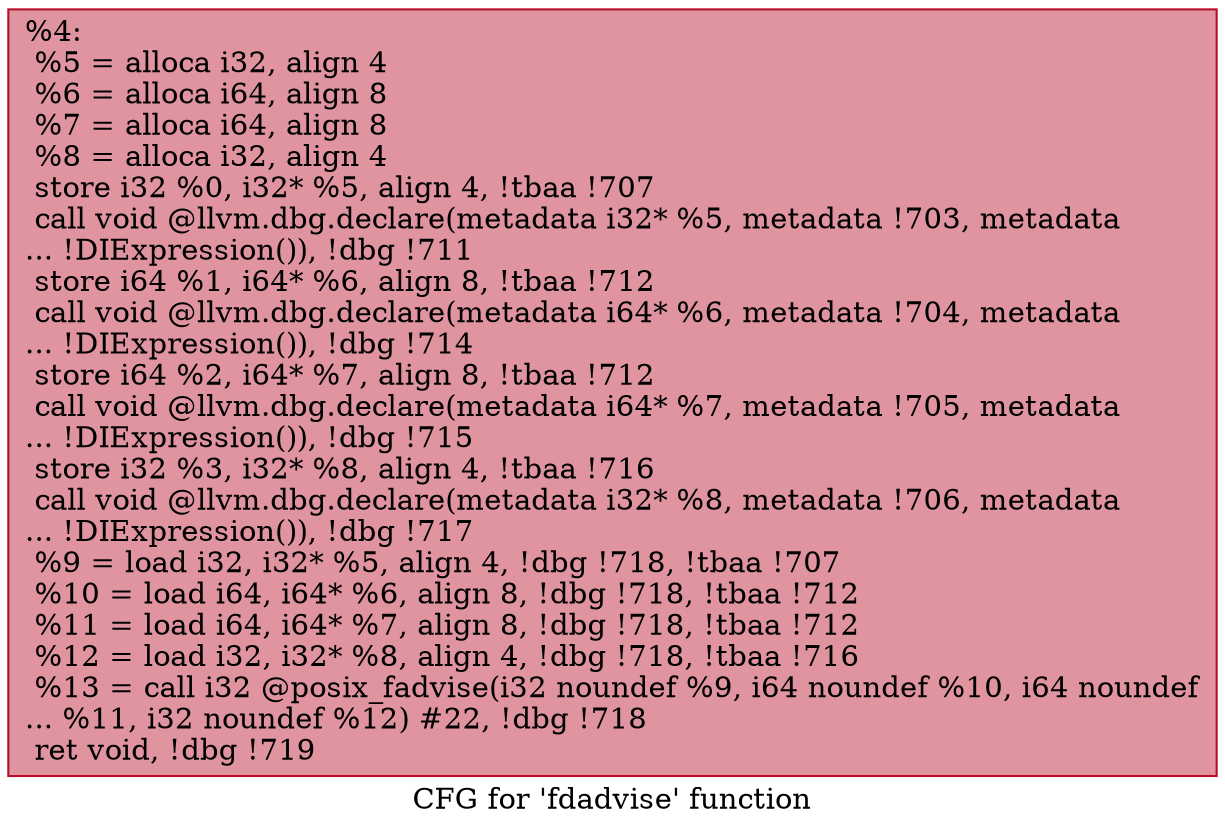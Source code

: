 digraph "CFG for 'fdadvise' function" {
	label="CFG for 'fdadvise' function";

	Node0x187ef20 [shape=record,color="#b70d28ff", style=filled, fillcolor="#b70d2870",label="{%4:\l  %5 = alloca i32, align 4\l  %6 = alloca i64, align 8\l  %7 = alloca i64, align 8\l  %8 = alloca i32, align 4\l  store i32 %0, i32* %5, align 4, !tbaa !707\l  call void @llvm.dbg.declare(metadata i32* %5, metadata !703, metadata\l... !DIExpression()), !dbg !711\l  store i64 %1, i64* %6, align 8, !tbaa !712\l  call void @llvm.dbg.declare(metadata i64* %6, metadata !704, metadata\l... !DIExpression()), !dbg !714\l  store i64 %2, i64* %7, align 8, !tbaa !712\l  call void @llvm.dbg.declare(metadata i64* %7, metadata !705, metadata\l... !DIExpression()), !dbg !715\l  store i32 %3, i32* %8, align 4, !tbaa !716\l  call void @llvm.dbg.declare(metadata i32* %8, metadata !706, metadata\l... !DIExpression()), !dbg !717\l  %9 = load i32, i32* %5, align 4, !dbg !718, !tbaa !707\l  %10 = load i64, i64* %6, align 8, !dbg !718, !tbaa !712\l  %11 = load i64, i64* %7, align 8, !dbg !718, !tbaa !712\l  %12 = load i32, i32* %8, align 4, !dbg !718, !tbaa !716\l  %13 = call i32 @posix_fadvise(i32 noundef %9, i64 noundef %10, i64 noundef\l... %11, i32 noundef %12) #22, !dbg !718\l  ret void, !dbg !719\l}"];
}
